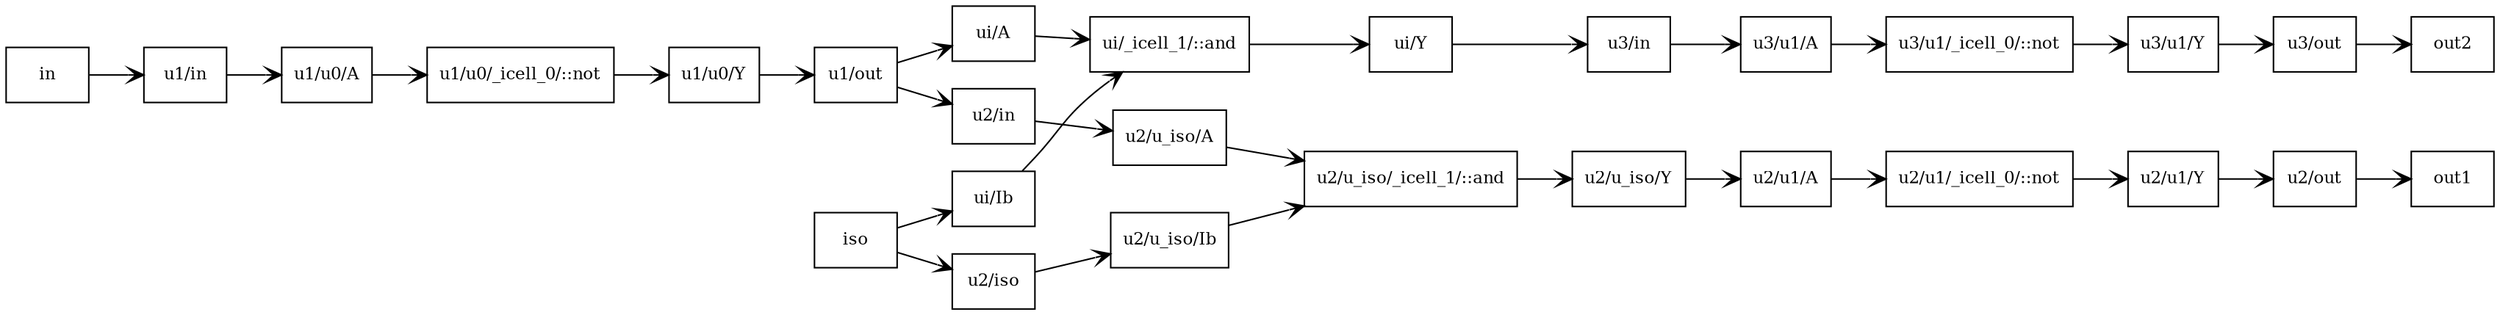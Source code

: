 digraph GRAPH_0 {

  // Generated by Graph::Easy 0.70 at Wed Jan 12 15:45:10 2011

  edge [ arrowhead=open ];
  graph [ rankdir=LR ];
  node [
    fontsize=11,
    fillcolor=white,
    style=filled,
    shape=box ];

  "u3/u1/Y" -> "u3/out" [ color="#000000" ]
  "ui/_icell_1/::and" -> "ui/Y" [ color="#000000" ]
  "u2/u1/A" -> "u2/u1/_icell_0/::not" [ color="#000000" ]
  "u2/out" -> "out1" [ color="#000000" ]
  "u1/u0/_icell_0/::not" -> "u1/u0/Y" [ color="#000000" ]
  "u3/in" -> "u3/u1/A" [ color="#000000" ]
  "u1/u0/Y" -> "u1/out" [ color="#000000" ]
  "ui/A" -> "ui/_icell_1/::and" [ color="#000000" ]
  "u1/u0/A" -> "u1/u0/_icell_0/::not" [ color="#000000" ]
  "u3/out" -> "out2" [ color="#000000" ]
  "u2/in" -> "u2/u_iso/A" [ color="#000000" ]
  "u1/in" -> "u1/u0/A" [ color="#000000" ]
  in -> "u1/in" [ color="#000000" ]
  "u2/u_iso/_icell_1/::and" -> "u2/u_iso/Y" [ color="#000000" ]
  "u2/u_iso/A" -> "u2/u_iso/_icell_1/::and" [ color="#000000" ]
  "u2/u1/_icell_0/::not" -> "u2/u1/Y" [ color="#000000" ]
  "u3/u1/_icell_0/::not" -> "u3/u1/Y" [ color="#000000" ]
  "ui/Y" -> "u3/in" [ color="#000000" ]
  "u1/out" -> "u2/in" [ color="#000000" ]
  "u1/out" -> "ui/A" [ color="#000000" ]
  "u2/iso" -> "u2/u_iso/Ib" [ color="#000000" ]
  "u2/u1/Y" -> "u2/out" [ color="#000000" ]
  "u2/u_iso/Ib" -> "u2/u_iso/_icell_1/::and" [ color="#000000" ]
  iso -> "u2/iso" [ color="#000000" ]
  iso -> "ui/Ib" [ color="#000000" ]
  "ui/Ib" -> "ui/_icell_1/::and" [ color="#000000" ]
  "u3/u1/A" -> "u3/u1/_icell_0/::not" [ color="#000000" ]
  "u2/u_iso/Y" -> "u2/u1/A" [ color="#000000" ]

}
